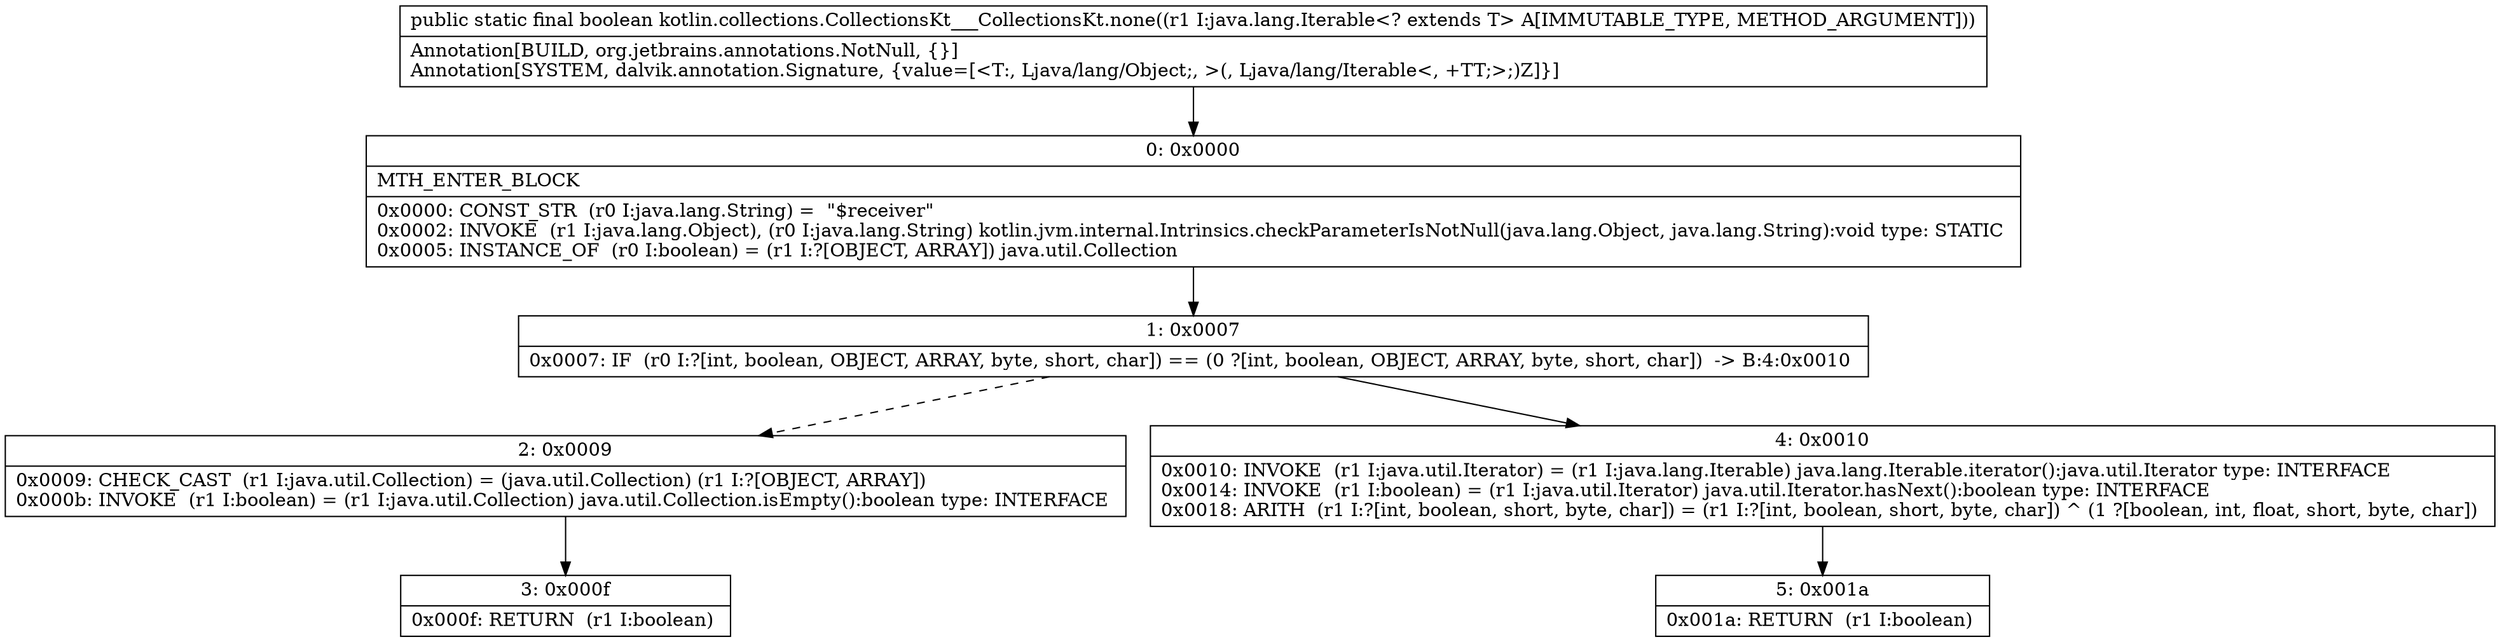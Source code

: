 digraph "CFG forkotlin.collections.CollectionsKt___CollectionsKt.none(Ljava\/lang\/Iterable;)Z" {
Node_0 [shape=record,label="{0\:\ 0x0000|MTH_ENTER_BLOCK\l|0x0000: CONST_STR  (r0 I:java.lang.String) =  \"$receiver\" \l0x0002: INVOKE  (r1 I:java.lang.Object), (r0 I:java.lang.String) kotlin.jvm.internal.Intrinsics.checkParameterIsNotNull(java.lang.Object, java.lang.String):void type: STATIC \l0x0005: INSTANCE_OF  (r0 I:boolean) = (r1 I:?[OBJECT, ARRAY]) java.util.Collection \l}"];
Node_1 [shape=record,label="{1\:\ 0x0007|0x0007: IF  (r0 I:?[int, boolean, OBJECT, ARRAY, byte, short, char]) == (0 ?[int, boolean, OBJECT, ARRAY, byte, short, char])  \-\> B:4:0x0010 \l}"];
Node_2 [shape=record,label="{2\:\ 0x0009|0x0009: CHECK_CAST  (r1 I:java.util.Collection) = (java.util.Collection) (r1 I:?[OBJECT, ARRAY]) \l0x000b: INVOKE  (r1 I:boolean) = (r1 I:java.util.Collection) java.util.Collection.isEmpty():boolean type: INTERFACE \l}"];
Node_3 [shape=record,label="{3\:\ 0x000f|0x000f: RETURN  (r1 I:boolean) \l}"];
Node_4 [shape=record,label="{4\:\ 0x0010|0x0010: INVOKE  (r1 I:java.util.Iterator) = (r1 I:java.lang.Iterable) java.lang.Iterable.iterator():java.util.Iterator type: INTERFACE \l0x0014: INVOKE  (r1 I:boolean) = (r1 I:java.util.Iterator) java.util.Iterator.hasNext():boolean type: INTERFACE \l0x0018: ARITH  (r1 I:?[int, boolean, short, byte, char]) = (r1 I:?[int, boolean, short, byte, char]) ^ (1 ?[boolean, int, float, short, byte, char]) \l}"];
Node_5 [shape=record,label="{5\:\ 0x001a|0x001a: RETURN  (r1 I:boolean) \l}"];
MethodNode[shape=record,label="{public static final boolean kotlin.collections.CollectionsKt___CollectionsKt.none((r1 I:java.lang.Iterable\<? extends T\> A[IMMUTABLE_TYPE, METHOD_ARGUMENT]))  | Annotation[BUILD, org.jetbrains.annotations.NotNull, \{\}]\lAnnotation[SYSTEM, dalvik.annotation.Signature, \{value=[\<T:, Ljava\/lang\/Object;, \>(, Ljava\/lang\/Iterable\<, +TT;\>;)Z]\}]\l}"];
MethodNode -> Node_0;
Node_0 -> Node_1;
Node_1 -> Node_2[style=dashed];
Node_1 -> Node_4;
Node_2 -> Node_3;
Node_4 -> Node_5;
}

